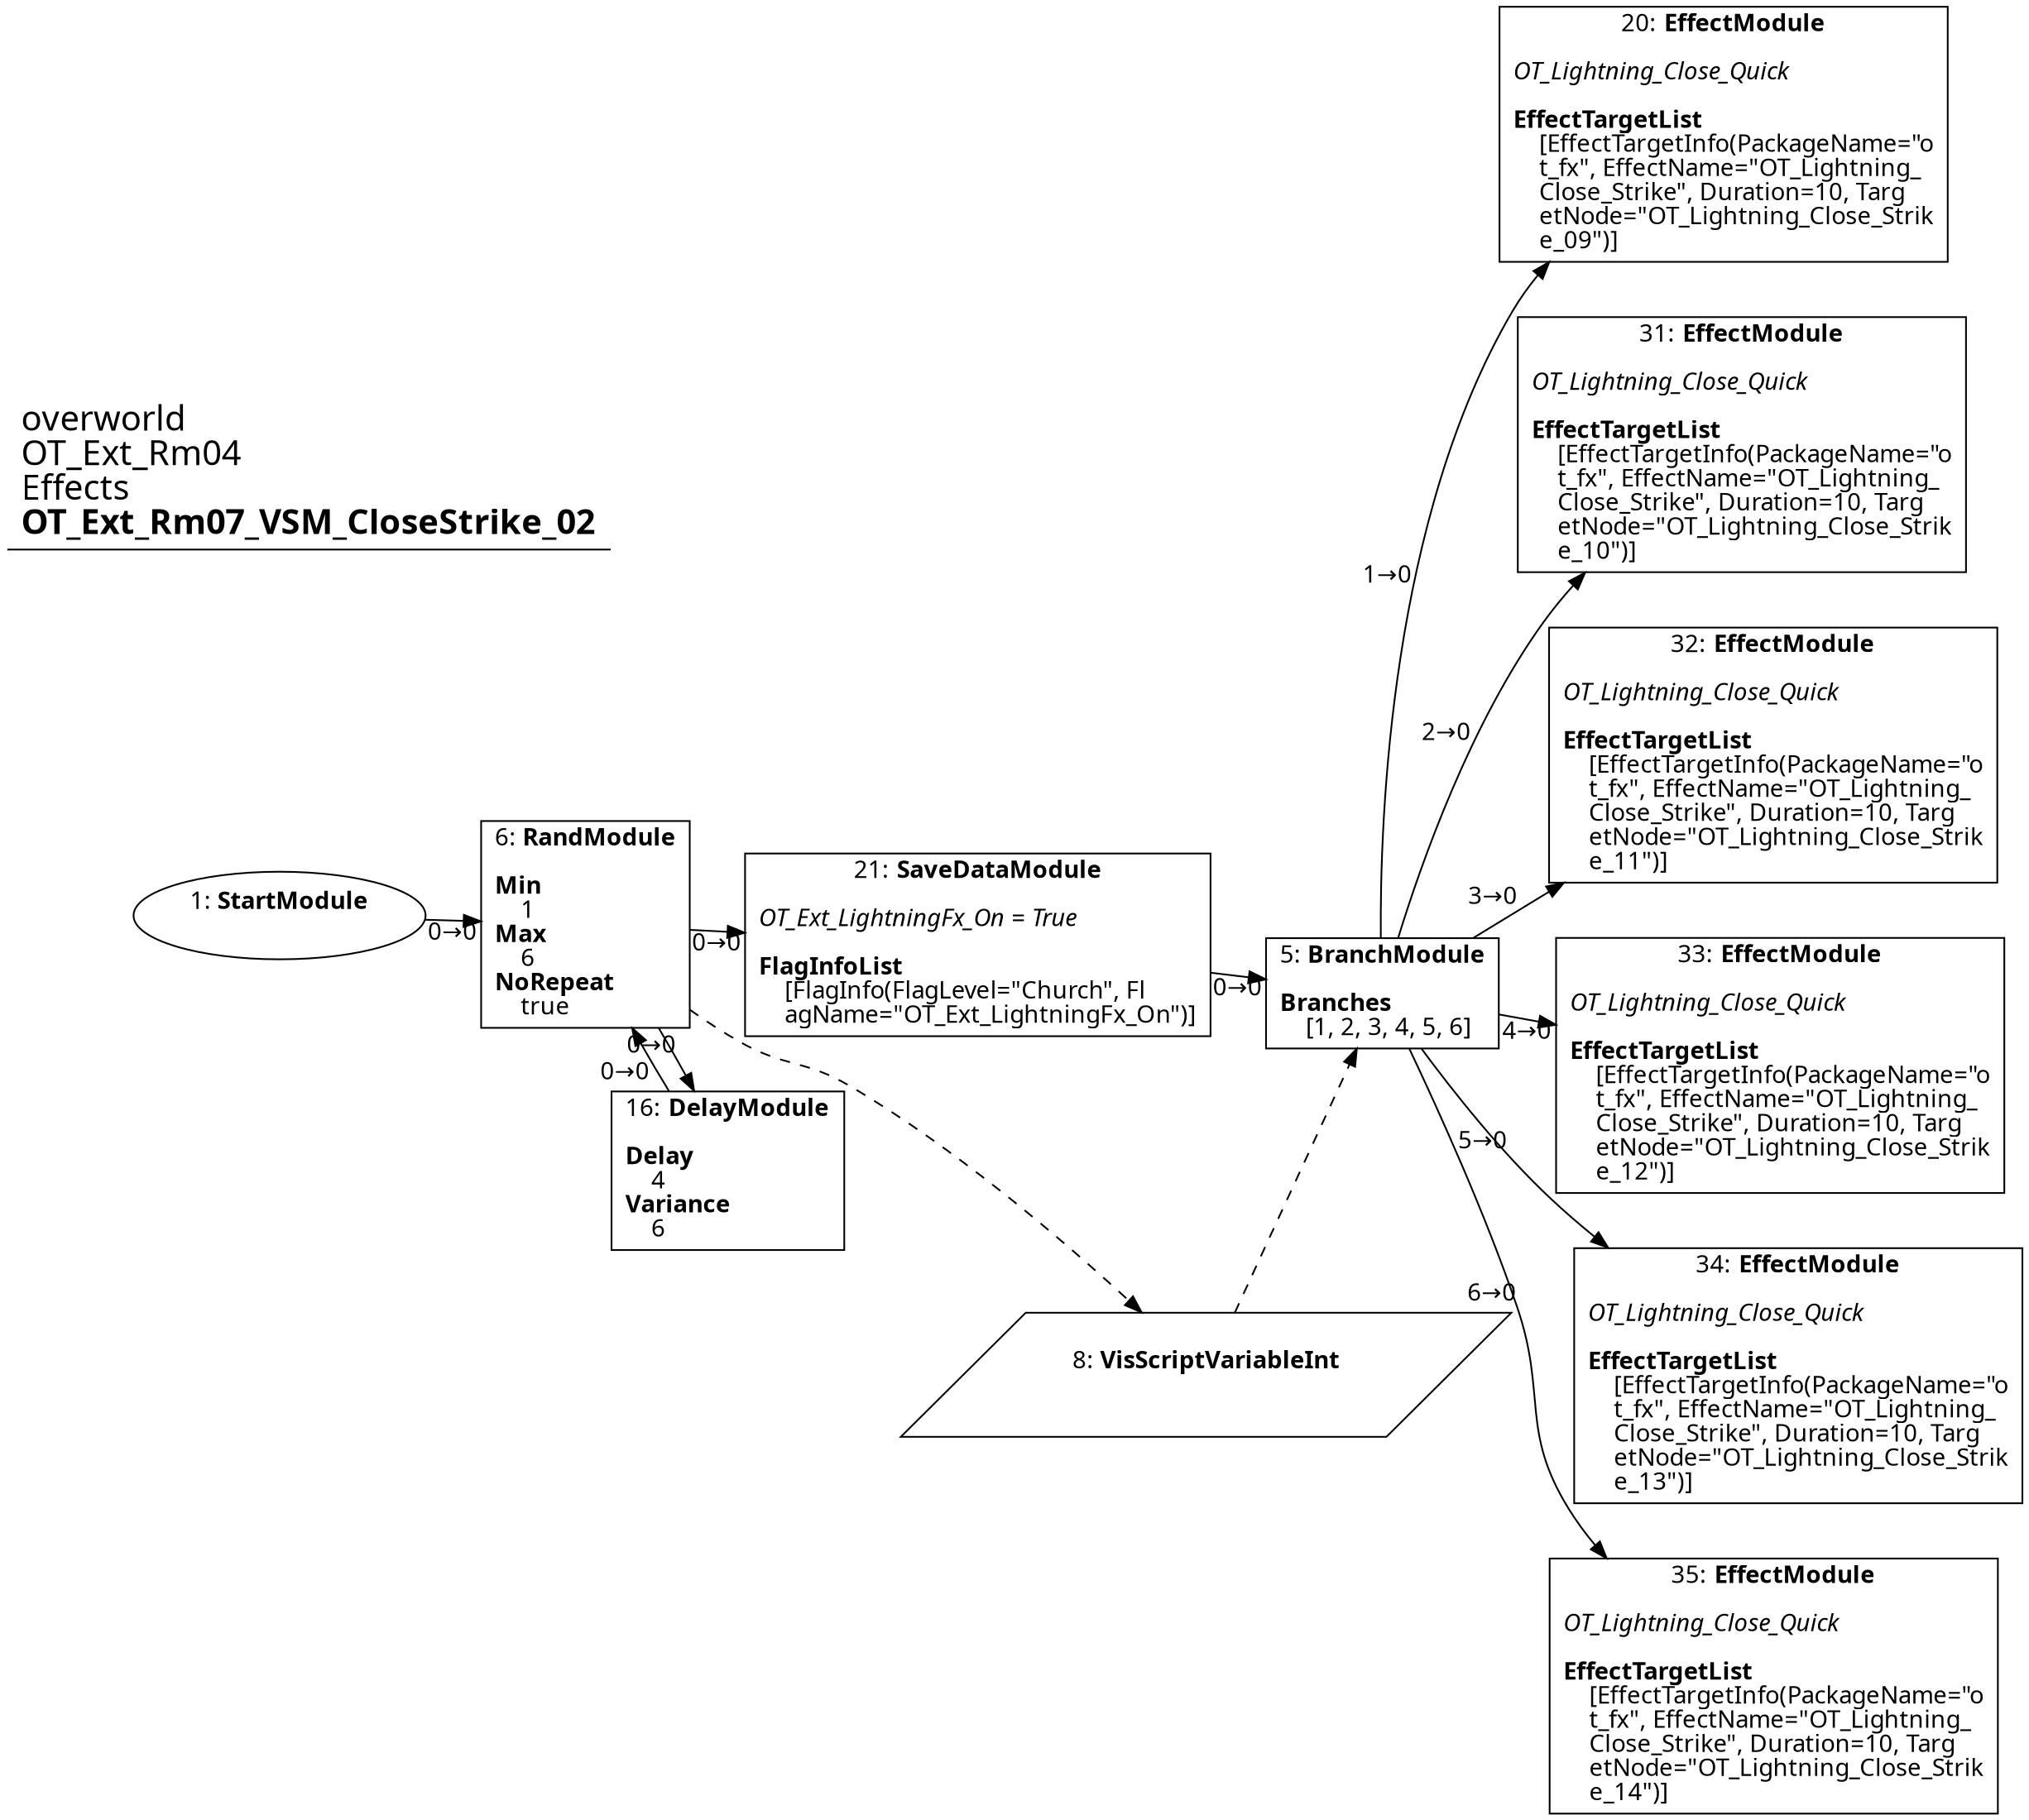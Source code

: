 digraph {
    layout = fdp;
    overlap = prism;
    sep = "+16";
    splines = spline;

    node [ shape = box ];

    graph [ fontname = "Segoe UI" ];
    node [ fontname = "Segoe UI" ];
    edge [ fontname = "Segoe UI" ];

    1 [ label = <1: <b>StartModule</b><br/><br/>> ];
    1 [ shape = oval ]
    1 [ pos = "0.013,-0.666!" ];
    1 -> 6 [ label = "0→0" ];

    5 [ label = <5: <b>BranchModule</b><br/><br/><b>Branches</b><br align="left"/>    [1, 2, 3, 4, 5, 6]<br align="left"/>> ];
    5 [ pos = "0.652,-0.666!" ];
    5 -> 20 [ label = "1→0" ];
    5 -> 31 [ label = "2→0" ];
    5 -> 32 [ label = "3→0" ];
    5 -> 33 [ label = "4→0" ];
    5 -> 34 [ label = "5→0" ];
    5 -> 35 [ label = "6→0" ];
    8 -> 5 [ style = dashed ];

    6 [ label = <6: <b>RandModule</b><br/><br/><b>Min</b><br align="left"/>    1<br align="left"/><b>Max</b><br align="left"/>    6<br align="left"/><b>NoRepeat</b><br align="left"/>    true<br align="left"/>> ];
    6 [ pos = "0.20600002,-0.666!" ];
    6 -> 16 [ label = "0→0" ];
    6 -> 21 [ label = "0→0" ];
    6 -> 8 [ style = dashed ];

    8 [ label = <8: <b>VisScriptVariableInt</b><br/><br/>> ];
    8 [ shape = parallelogram ]
    8 [ pos = "0.467,-0.878!" ];

    16 [ label = <16: <b>DelayModule</b><br/><br/><b>Delay</b><br align="left"/>    4<br align="left"/><b>Variance</b><br align="left"/>    6<br align="left"/>> ];
    16 [ pos = "0.23600002,-0.82900006!" ];
    16 -> 6 [ label = "0→0" ];

    20 [ label = <20: <b>EffectModule</b><br/><br/><i>OT_Lightning_Close_Quick<br align="left"/></i><br align="left"/><b>EffectTargetList</b><br align="left"/>    [EffectTargetInfo(PackageName=&quot;o<br align="left"/>    t_fx&quot;, EffectName=&quot;OT_Lightning_<br align="left"/>    Close_Strike&quot;, Duration=10, Targ<br align="left"/>    etNode=&quot;OT_Lightning_Close_Strik<br align="left"/>    e_09&quot;)]<br align="left"/>> ];
    20 [ pos = "0.98600006,-0.296!" ];

    21 [ label = <21: <b>SaveDataModule</b><br/><br/><i>OT_Ext_LightningFx_On = True<br align="left"/></i><br align="left"/><b>FlagInfoList</b><br align="left"/>    [FlagInfo(FlagLevel=&quot;Church&quot;, Fl<br align="left"/>    agName=&quot;OT_Ext_LightningFx_On&quot;)]<br align="left"/>> ];
    21 [ pos = "0.43300003,-0.666!" ];
    21 -> 5 [ label = "0→0" ];

    31 [ label = <31: <b>EffectModule</b><br/><br/><i>OT_Lightning_Close_Quick<br align="left"/></i><br align="left"/><b>EffectTargetList</b><br align="left"/>    [EffectTargetInfo(PackageName=&quot;o<br align="left"/>    t_fx&quot;, EffectName=&quot;OT_Lightning_<br align="left"/>    Close_Strike&quot;, Duration=10, Targ<br align="left"/>    etNode=&quot;OT_Lightning_Close_Strik<br align="left"/>    e_10&quot;)]<br align="left"/>> ];
    31 [ pos = "0.98700005,-0.432!" ];

    32 [ label = <32: <b>EffectModule</b><br/><br/><i>OT_Lightning_Close_Quick<br align="left"/></i><br align="left"/><b>EffectTargetList</b><br align="left"/>    [EffectTargetInfo(PackageName=&quot;o<br align="left"/>    t_fx&quot;, EffectName=&quot;OT_Lightning_<br align="left"/>    Close_Strike&quot;, Duration=10, Targ<br align="left"/>    etNode=&quot;OT_Lightning_Close_Strik<br align="left"/>    e_11&quot;)]<br align="left"/>> ];
    32 [ pos = "0.984,-0.56100005!" ];

    33 [ label = <33: <b>EffectModule</b><br/><br/><i>OT_Lightning_Close_Quick<br align="left"/></i><br align="left"/><b>EffectTargetList</b><br align="left"/>    [EffectTargetInfo(PackageName=&quot;o<br align="left"/>    t_fx&quot;, EffectName=&quot;OT_Lightning_<br align="left"/>    Close_Strike&quot;, Duration=10, Targ<br align="left"/>    etNode=&quot;OT_Lightning_Close_Strik<br align="left"/>    e_12&quot;)]<br align="left"/>> ];
    33 [ pos = "0.9850001,-0.68700004!" ];

    34 [ label = <34: <b>EffectModule</b><br/><br/><i>OT_Lightning_Close_Quick<br align="left"/></i><br align="left"/><b>EffectTargetList</b><br align="left"/>    [EffectTargetInfo(PackageName=&quot;o<br align="left"/>    t_fx&quot;, EffectName=&quot;OT_Lightning_<br align="left"/>    Close_Strike&quot;, Duration=10, Targ<br align="left"/>    etNode=&quot;OT_Lightning_Close_Strik<br align="left"/>    e_13&quot;)]<br align="left"/>> ];
    34 [ pos = "0.98600006,-0.823!" ];

    35 [ label = <35: <b>EffectModule</b><br/><br/><i>OT_Lightning_Close_Quick<br align="left"/></i><br align="left"/><b>EffectTargetList</b><br align="left"/>    [EffectTargetInfo(PackageName=&quot;o<br align="left"/>    t_fx&quot;, EffectName=&quot;OT_Lightning_<br align="left"/>    Close_Strike&quot;, Duration=10, Targ<br align="left"/>    etNode=&quot;OT_Lightning_Close_Strik<br align="left"/>    e_14&quot;)]<br align="left"/>> ];
    35 [ pos = "0.98300004,-0.952!" ];

    title [ pos = "0.012,-0.29500002!" ];
    title [ shape = underline ];
    title [ label = <<font point-size="20">overworld<br align="left"/>OT_Ext_Rm04<br align="left"/>Effects<br align="left"/><b>OT_Ext_Rm07_VSM_CloseStrike_02</b><br align="left"/></font>> ];
}
